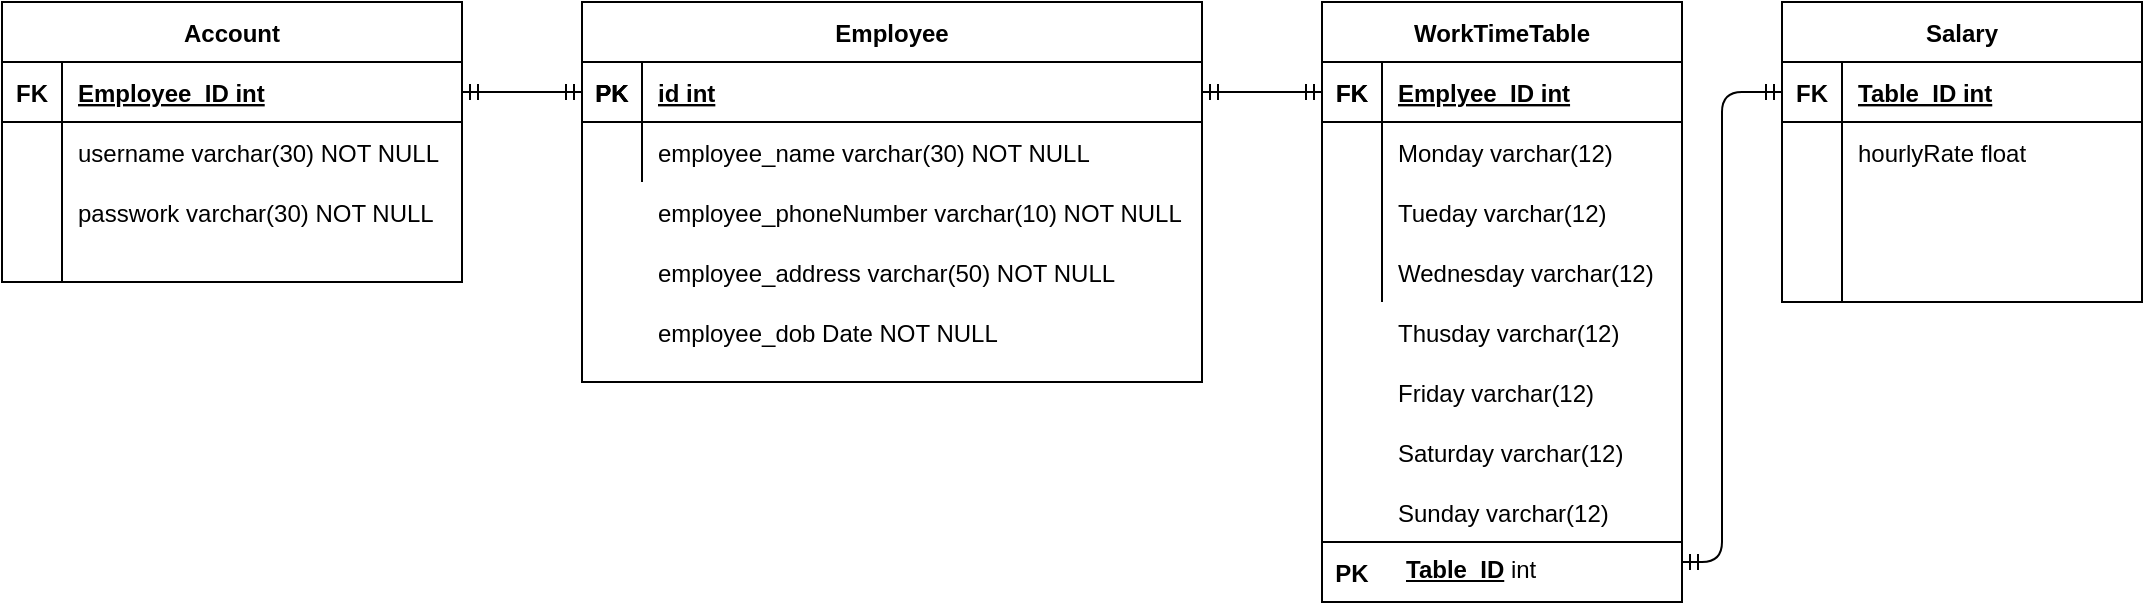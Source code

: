 <mxfile version="13.8.7" type="github">
  <diagram id="R2lEEEUBdFMjLlhIrx00" name="Page-1">
    <mxGraphModel dx="1888" dy="547" grid="1" gridSize="10" guides="1" tooltips="1" connect="1" arrows="1" fold="1" page="1" pageScale="1" pageWidth="850" pageHeight="1100" math="0" shadow="0" extFonts="Permanent Marker^https://fonts.googleapis.com/css?family=Permanent+Marker">
      <root>
        <mxCell id="0" />
        <mxCell id="1" parent="0" />
        <mxCell id="C-vyLk0tnHw3VtMMgP7b-23" value="Employee" style="shape=table;startSize=30;container=1;collapsible=1;childLayout=tableLayout;fixedRows=1;rowLines=0;fontStyle=1;align=center;resizeLast=1;" parent="1" vertex="1">
          <mxGeometry x="-20" y="120" width="310" height="190" as="geometry" />
        </mxCell>
        <mxCell id="C-vyLk0tnHw3VtMMgP7b-24" value="" style="shape=partialRectangle;collapsible=0;dropTarget=0;pointerEvents=0;fillColor=none;points=[[0,0.5],[1,0.5]];portConstraint=eastwest;top=0;left=0;right=0;bottom=1;" parent="C-vyLk0tnHw3VtMMgP7b-23" vertex="1">
          <mxGeometry y="30" width="310" height="30" as="geometry" />
        </mxCell>
        <mxCell id="C-vyLk0tnHw3VtMMgP7b-25" value="PK" style="shape=partialRectangle;overflow=hidden;connectable=0;fillColor=none;top=0;left=0;bottom=0;right=0;fontStyle=1;" parent="C-vyLk0tnHw3VtMMgP7b-24" vertex="1">
          <mxGeometry width="30" height="30" as="geometry" />
        </mxCell>
        <mxCell id="C-vyLk0tnHw3VtMMgP7b-26" value="id int" style="shape=partialRectangle;overflow=hidden;connectable=0;fillColor=none;top=0;left=0;bottom=0;right=0;align=left;spacingLeft=6;fontStyle=5;" parent="C-vyLk0tnHw3VtMMgP7b-24" vertex="1">
          <mxGeometry x="30" width="280" height="30" as="geometry" />
        </mxCell>
        <mxCell id="C-vyLk0tnHw3VtMMgP7b-27" value="" style="shape=partialRectangle;collapsible=0;dropTarget=0;pointerEvents=0;fillColor=none;points=[[0,0.5],[1,0.5]];portConstraint=eastwest;top=0;left=0;right=0;bottom=0;" parent="C-vyLk0tnHw3VtMMgP7b-23" vertex="1">
          <mxGeometry y="60" width="310" height="30" as="geometry" />
        </mxCell>
        <mxCell id="C-vyLk0tnHw3VtMMgP7b-28" value="" style="shape=partialRectangle;overflow=hidden;connectable=0;fillColor=none;top=0;left=0;bottom=0;right=0;" parent="C-vyLk0tnHw3VtMMgP7b-27" vertex="1">
          <mxGeometry width="30" height="30" as="geometry" />
        </mxCell>
        <mxCell id="C-vyLk0tnHw3VtMMgP7b-29" value="employee_name varchar(30) NOT NULL" style="shape=partialRectangle;overflow=hidden;connectable=0;fillColor=none;top=0;left=0;bottom=0;right=0;align=left;spacingLeft=6;" parent="C-vyLk0tnHw3VtMMgP7b-27" vertex="1">
          <mxGeometry x="30" width="280" height="30" as="geometry" />
        </mxCell>
        <mxCell id="t9ZuwWE9Nf1TYpsRSGS5-1" value="employee_phoneNumber varchar(10) NOT NULL" style="shape=partialRectangle;overflow=hidden;connectable=0;fillColor=none;top=0;left=0;bottom=0;right=0;align=left;spacingLeft=6;" vertex="1" parent="1">
          <mxGeometry x="10" y="210" width="280" height="30" as="geometry" />
        </mxCell>
        <mxCell id="t9ZuwWE9Nf1TYpsRSGS5-2" value="employee_address varchar(50) NOT NULL" style="shape=partialRectangle;overflow=hidden;connectable=0;fillColor=none;top=0;left=0;bottom=0;right=0;align=left;spacingLeft=6;" vertex="1" parent="1">
          <mxGeometry x="10" y="240" width="300" height="30" as="geometry" />
        </mxCell>
        <mxCell id="t9ZuwWE9Nf1TYpsRSGS5-3" value="employee_dob Date NOT NULL" style="shape=partialRectangle;overflow=hidden;connectable=0;fillColor=none;top=0;left=0;bottom=0;right=0;align=left;spacingLeft=6;" vertex="1" parent="1">
          <mxGeometry x="10" y="270" width="300" height="30" as="geometry" />
        </mxCell>
        <mxCell id="t9ZuwWE9Nf1TYpsRSGS5-4" value="Account" style="shape=table;startSize=30;container=1;collapsible=1;childLayout=tableLayout;fixedRows=1;rowLines=0;fontStyle=1;align=center;resizeLast=1;" vertex="1" parent="1">
          <mxGeometry x="-310" y="120" width="230" height="140" as="geometry" />
        </mxCell>
        <mxCell id="t9ZuwWE9Nf1TYpsRSGS5-5" value="" style="shape=partialRectangle;collapsible=0;dropTarget=0;pointerEvents=0;fillColor=none;top=0;left=0;bottom=1;right=0;points=[[0,0.5],[1,0.5]];portConstraint=eastwest;" vertex="1" parent="t9ZuwWE9Nf1TYpsRSGS5-4">
          <mxGeometry y="30" width="230" height="30" as="geometry" />
        </mxCell>
        <mxCell id="t9ZuwWE9Nf1TYpsRSGS5-6" value="FK" style="shape=partialRectangle;connectable=0;fillColor=none;top=0;left=0;bottom=0;right=0;fontStyle=1;overflow=hidden;" vertex="1" parent="t9ZuwWE9Nf1TYpsRSGS5-5">
          <mxGeometry width="30" height="30" as="geometry" />
        </mxCell>
        <mxCell id="t9ZuwWE9Nf1TYpsRSGS5-7" value="Employee_ID int" style="shape=partialRectangle;connectable=0;fillColor=none;top=0;left=0;bottom=0;right=0;align=left;spacingLeft=6;fontStyle=5;overflow=hidden;" vertex="1" parent="t9ZuwWE9Nf1TYpsRSGS5-5">
          <mxGeometry x="30" width="200" height="30" as="geometry" />
        </mxCell>
        <mxCell id="t9ZuwWE9Nf1TYpsRSGS5-8" value="" style="shape=partialRectangle;collapsible=0;dropTarget=0;pointerEvents=0;fillColor=none;top=0;left=0;bottom=0;right=0;points=[[0,0.5],[1,0.5]];portConstraint=eastwest;" vertex="1" parent="t9ZuwWE9Nf1TYpsRSGS5-4">
          <mxGeometry y="60" width="230" height="30" as="geometry" />
        </mxCell>
        <mxCell id="t9ZuwWE9Nf1TYpsRSGS5-9" value="" style="shape=partialRectangle;connectable=0;fillColor=none;top=0;left=0;bottom=0;right=0;editable=1;overflow=hidden;" vertex="1" parent="t9ZuwWE9Nf1TYpsRSGS5-8">
          <mxGeometry width="30" height="30" as="geometry" />
        </mxCell>
        <mxCell id="t9ZuwWE9Nf1TYpsRSGS5-10" value="username varchar(30) NOT NULL" style="shape=partialRectangle;connectable=0;fillColor=none;top=0;left=0;bottom=0;right=0;align=left;spacingLeft=6;overflow=hidden;" vertex="1" parent="t9ZuwWE9Nf1TYpsRSGS5-8">
          <mxGeometry x="30" width="200" height="30" as="geometry" />
        </mxCell>
        <mxCell id="t9ZuwWE9Nf1TYpsRSGS5-11" value="" style="shape=partialRectangle;collapsible=0;dropTarget=0;pointerEvents=0;fillColor=none;top=0;left=0;bottom=0;right=0;points=[[0,0.5],[1,0.5]];portConstraint=eastwest;" vertex="1" parent="t9ZuwWE9Nf1TYpsRSGS5-4">
          <mxGeometry y="90" width="230" height="30" as="geometry" />
        </mxCell>
        <mxCell id="t9ZuwWE9Nf1TYpsRSGS5-12" value="" style="shape=partialRectangle;connectable=0;fillColor=none;top=0;left=0;bottom=0;right=0;editable=1;overflow=hidden;" vertex="1" parent="t9ZuwWE9Nf1TYpsRSGS5-11">
          <mxGeometry width="30" height="30" as="geometry" />
        </mxCell>
        <mxCell id="t9ZuwWE9Nf1TYpsRSGS5-13" value="passwork varchar(30) NOT NULL" style="shape=partialRectangle;connectable=0;fillColor=none;top=0;left=0;bottom=0;right=0;align=left;spacingLeft=6;overflow=hidden;" vertex="1" parent="t9ZuwWE9Nf1TYpsRSGS5-11">
          <mxGeometry x="30" width="200" height="30" as="geometry" />
        </mxCell>
        <mxCell id="t9ZuwWE9Nf1TYpsRSGS5-14" value="" style="shape=partialRectangle;collapsible=0;dropTarget=0;pointerEvents=0;fillColor=none;top=0;left=0;bottom=0;right=0;points=[[0,0.5],[1,0.5]];portConstraint=eastwest;" vertex="1" parent="t9ZuwWE9Nf1TYpsRSGS5-4">
          <mxGeometry y="120" width="230" height="20" as="geometry" />
        </mxCell>
        <mxCell id="t9ZuwWE9Nf1TYpsRSGS5-15" value="" style="shape=partialRectangle;connectable=0;fillColor=none;top=0;left=0;bottom=0;right=0;editable=1;overflow=hidden;" vertex="1" parent="t9ZuwWE9Nf1TYpsRSGS5-14">
          <mxGeometry width="30" height="20" as="geometry" />
        </mxCell>
        <mxCell id="t9ZuwWE9Nf1TYpsRSGS5-16" value="" style="shape=partialRectangle;connectable=0;fillColor=none;top=0;left=0;bottom=0;right=0;align=left;spacingLeft=6;overflow=hidden;" vertex="1" parent="t9ZuwWE9Nf1TYpsRSGS5-14">
          <mxGeometry x="30" width="200" height="20" as="geometry" />
        </mxCell>
        <mxCell id="t9ZuwWE9Nf1TYpsRSGS5-17" value="" style="edgeStyle=entityRelationEdgeStyle;fontSize=12;html=1;endArrow=ERmandOne;startArrow=ERmandOne;exitX=1;exitY=0.5;exitDx=0;exitDy=0;entryX=0;entryY=0.5;entryDx=0;entryDy=0;" edge="1" parent="1" source="t9ZuwWE9Nf1TYpsRSGS5-5" target="C-vyLk0tnHw3VtMMgP7b-24">
          <mxGeometry width="100" height="100" relative="1" as="geometry">
            <mxPoint x="-40" y="330" as="sourcePoint" />
            <mxPoint x="60" y="230" as="targetPoint" />
          </mxGeometry>
        </mxCell>
        <mxCell id="t9ZuwWE9Nf1TYpsRSGS5-21" value="WorkTimeTable" style="shape=table;startSize=30;container=1;collapsible=1;childLayout=tableLayout;fixedRows=1;rowLines=0;fontStyle=1;align=center;resizeLast=1;" vertex="1" parent="1">
          <mxGeometry x="350" y="120" width="180" height="300" as="geometry" />
        </mxCell>
        <mxCell id="t9ZuwWE9Nf1TYpsRSGS5-22" value="" style="shape=partialRectangle;collapsible=0;dropTarget=0;pointerEvents=0;fillColor=none;top=0;left=0;bottom=1;right=0;points=[[0,0.5],[1,0.5]];portConstraint=eastwest;" vertex="1" parent="t9ZuwWE9Nf1TYpsRSGS5-21">
          <mxGeometry y="30" width="180" height="30" as="geometry" />
        </mxCell>
        <mxCell id="t9ZuwWE9Nf1TYpsRSGS5-23" value="FK" style="shape=partialRectangle;connectable=0;fillColor=none;top=0;left=0;bottom=0;right=0;fontStyle=1;overflow=hidden;" vertex="1" parent="t9ZuwWE9Nf1TYpsRSGS5-22">
          <mxGeometry width="30" height="30" as="geometry" />
        </mxCell>
        <mxCell id="t9ZuwWE9Nf1TYpsRSGS5-24" value="Emplyee_ID int" style="shape=partialRectangle;connectable=0;fillColor=none;top=0;left=0;bottom=0;right=0;align=left;spacingLeft=6;fontStyle=5;overflow=hidden;" vertex="1" parent="t9ZuwWE9Nf1TYpsRSGS5-22">
          <mxGeometry x="30" width="150" height="30" as="geometry" />
        </mxCell>
        <mxCell id="t9ZuwWE9Nf1TYpsRSGS5-25" value="" style="shape=partialRectangle;collapsible=0;dropTarget=0;pointerEvents=0;fillColor=none;top=0;left=0;bottom=0;right=0;points=[[0,0.5],[1,0.5]];portConstraint=eastwest;" vertex="1" parent="t9ZuwWE9Nf1TYpsRSGS5-21">
          <mxGeometry y="60" width="180" height="30" as="geometry" />
        </mxCell>
        <mxCell id="t9ZuwWE9Nf1TYpsRSGS5-26" value="" style="shape=partialRectangle;connectable=0;fillColor=none;top=0;left=0;bottom=0;right=0;editable=1;overflow=hidden;" vertex="1" parent="t9ZuwWE9Nf1TYpsRSGS5-25">
          <mxGeometry width="30" height="30" as="geometry" />
        </mxCell>
        <mxCell id="t9ZuwWE9Nf1TYpsRSGS5-27" value="Monday varchar(12)" style="shape=partialRectangle;connectable=0;fillColor=none;top=0;left=0;bottom=0;right=0;align=left;spacingLeft=6;overflow=hidden;" vertex="1" parent="t9ZuwWE9Nf1TYpsRSGS5-25">
          <mxGeometry x="30" width="150" height="30" as="geometry" />
        </mxCell>
        <mxCell id="t9ZuwWE9Nf1TYpsRSGS5-28" value="" style="shape=partialRectangle;collapsible=0;dropTarget=0;pointerEvents=0;fillColor=none;top=0;left=0;bottom=0;right=0;points=[[0,0.5],[1,0.5]];portConstraint=eastwest;" vertex="1" parent="t9ZuwWE9Nf1TYpsRSGS5-21">
          <mxGeometry y="90" width="180" height="30" as="geometry" />
        </mxCell>
        <mxCell id="t9ZuwWE9Nf1TYpsRSGS5-29" value="" style="shape=partialRectangle;connectable=0;fillColor=none;top=0;left=0;bottom=0;right=0;editable=1;overflow=hidden;" vertex="1" parent="t9ZuwWE9Nf1TYpsRSGS5-28">
          <mxGeometry width="30" height="30" as="geometry" />
        </mxCell>
        <mxCell id="t9ZuwWE9Nf1TYpsRSGS5-30" value="Tueday varchar(12)" style="shape=partialRectangle;connectable=0;fillColor=none;top=0;left=0;bottom=0;right=0;align=left;spacingLeft=6;overflow=hidden;" vertex="1" parent="t9ZuwWE9Nf1TYpsRSGS5-28">
          <mxGeometry x="30" width="150" height="30" as="geometry" />
        </mxCell>
        <mxCell id="t9ZuwWE9Nf1TYpsRSGS5-31" value="" style="shape=partialRectangle;collapsible=0;dropTarget=0;pointerEvents=0;fillColor=none;top=0;left=0;bottom=0;right=0;points=[[0,0.5],[1,0.5]];portConstraint=eastwest;" vertex="1" parent="t9ZuwWE9Nf1TYpsRSGS5-21">
          <mxGeometry y="120" width="180" height="30" as="geometry" />
        </mxCell>
        <mxCell id="t9ZuwWE9Nf1TYpsRSGS5-32" value="" style="shape=partialRectangle;connectable=0;fillColor=none;top=0;left=0;bottom=0;right=0;editable=1;overflow=hidden;" vertex="1" parent="t9ZuwWE9Nf1TYpsRSGS5-31">
          <mxGeometry width="30" height="30" as="geometry" />
        </mxCell>
        <mxCell id="t9ZuwWE9Nf1TYpsRSGS5-33" value="Wednesday varchar(12)" style="shape=partialRectangle;connectable=0;fillColor=none;top=0;left=0;bottom=0;right=0;align=left;spacingLeft=6;overflow=hidden;" vertex="1" parent="t9ZuwWE9Nf1TYpsRSGS5-31">
          <mxGeometry x="30" width="150" height="30" as="geometry" />
        </mxCell>
        <mxCell id="t9ZuwWE9Nf1TYpsRSGS5-34" value="Thusday varchar(12)" style="shape=partialRectangle;connectable=0;fillColor=none;top=0;left=0;bottom=0;right=0;align=left;spacingLeft=6;overflow=hidden;" vertex="1" parent="1">
          <mxGeometry x="380" y="270" width="150" height="30" as="geometry" />
        </mxCell>
        <mxCell id="t9ZuwWE9Nf1TYpsRSGS5-35" value="Friday varchar(12)" style="shape=partialRectangle;connectable=0;fillColor=none;top=0;left=0;bottom=0;right=0;align=left;spacingLeft=6;overflow=hidden;" vertex="1" parent="1">
          <mxGeometry x="380" y="300" width="150" height="30" as="geometry" />
        </mxCell>
        <mxCell id="t9ZuwWE9Nf1TYpsRSGS5-36" value="Saturday varchar(12)" style="shape=partialRectangle;connectable=0;fillColor=none;top=0;left=0;bottom=0;right=0;align=left;spacingLeft=6;overflow=hidden;" vertex="1" parent="1">
          <mxGeometry x="380" y="330" width="150" height="30" as="geometry" />
        </mxCell>
        <mxCell id="t9ZuwWE9Nf1TYpsRSGS5-37" value="Sunday varchar(12)" style="shape=partialRectangle;connectable=0;fillColor=none;top=0;left=0;bottom=0;right=0;align=left;spacingLeft=6;overflow=hidden;" vertex="1" parent="1">
          <mxGeometry x="380" y="360" width="150" height="30" as="geometry" />
        </mxCell>
        <mxCell id="t9ZuwWE9Nf1TYpsRSGS5-38" value="" style="fontSize=12;html=1;endArrow=ERmandOne;startArrow=ERmandOne;entryX=0;entryY=0.5;entryDx=0;entryDy=0;exitX=1;exitY=0.5;exitDx=0;exitDy=0;" edge="1" parent="1" source="C-vyLk0tnHw3VtMMgP7b-24" target="t9ZuwWE9Nf1TYpsRSGS5-22">
          <mxGeometry width="100" height="100" relative="1" as="geometry">
            <mxPoint x="300" y="165" as="sourcePoint" />
            <mxPoint x="260" y="220" as="targetPoint" />
          </mxGeometry>
        </mxCell>
        <mxCell id="t9ZuwWE9Nf1TYpsRSGS5-40" value="FK" style="shape=partialRectangle;connectable=0;fillColor=none;top=0;left=0;bottom=0;right=0;fontStyle=1;overflow=hidden;" vertex="1" parent="1">
          <mxGeometry x="350" y="150" width="30" height="30" as="geometry" />
        </mxCell>
        <mxCell id="t9ZuwWE9Nf1TYpsRSGS5-43" value="PK" style="shape=partialRectangle;overflow=hidden;connectable=0;fillColor=none;top=0;left=0;bottom=0;right=0;fontStyle=1;" vertex="1" parent="1">
          <mxGeometry x="-20" y="150" width="30" height="30" as="geometry" />
        </mxCell>
        <mxCell id="t9ZuwWE9Nf1TYpsRSGS5-57" value="&lt;b&gt;&lt;u&gt;Table_ID&lt;/u&gt;&lt;/b&gt; int" style="text;whiteSpace=wrap;html=1;" vertex="1" parent="1">
          <mxGeometry x="390" y="390" width="90" height="30" as="geometry" />
        </mxCell>
        <mxCell id="t9ZuwWE9Nf1TYpsRSGS5-58" value="PK" style="shape=partialRectangle;overflow=hidden;connectable=0;fillColor=none;top=0;left=0;bottom=0;right=0;fontStyle=1;" vertex="1" parent="1">
          <mxGeometry x="-20" y="150" width="30" height="30" as="geometry" />
        </mxCell>
        <mxCell id="t9ZuwWE9Nf1TYpsRSGS5-59" value="PK" style="shape=partialRectangle;overflow=hidden;connectable=0;fillColor=none;top=0;left=0;bottom=0;right=0;fontStyle=1;" vertex="1" parent="1">
          <mxGeometry x="350" y="390" width="30" height="30" as="geometry" />
        </mxCell>
        <mxCell id="t9ZuwWE9Nf1TYpsRSGS5-60" value="" style="endArrow=none;html=1;rounded=0;" edge="1" parent="1">
          <mxGeometry relative="1" as="geometry">
            <mxPoint x="350" y="390" as="sourcePoint" />
            <mxPoint x="530" y="390" as="targetPoint" />
          </mxGeometry>
        </mxCell>
        <mxCell id="t9ZuwWE9Nf1TYpsRSGS5-61" value="Salary" style="shape=table;startSize=30;container=1;collapsible=1;childLayout=tableLayout;fixedRows=1;rowLines=0;fontStyle=1;align=center;resizeLast=1;" vertex="1" parent="1">
          <mxGeometry x="580" y="120" width="180" height="150" as="geometry" />
        </mxCell>
        <mxCell id="t9ZuwWE9Nf1TYpsRSGS5-62" value="" style="shape=partialRectangle;collapsible=0;dropTarget=0;pointerEvents=0;fillColor=none;top=0;left=0;bottom=1;right=0;points=[[0,0.5],[1,0.5]];portConstraint=eastwest;" vertex="1" parent="t9ZuwWE9Nf1TYpsRSGS5-61">
          <mxGeometry y="30" width="180" height="30" as="geometry" />
        </mxCell>
        <mxCell id="t9ZuwWE9Nf1TYpsRSGS5-63" value="FK" style="shape=partialRectangle;connectable=0;fillColor=none;top=0;left=0;bottom=0;right=0;fontStyle=1;overflow=hidden;" vertex="1" parent="t9ZuwWE9Nf1TYpsRSGS5-62">
          <mxGeometry width="30" height="30" as="geometry" />
        </mxCell>
        <mxCell id="t9ZuwWE9Nf1TYpsRSGS5-64" value="Table_ID int" style="shape=partialRectangle;connectable=0;fillColor=none;top=0;left=0;bottom=0;right=0;align=left;spacingLeft=6;fontStyle=5;overflow=hidden;" vertex="1" parent="t9ZuwWE9Nf1TYpsRSGS5-62">
          <mxGeometry x="30" width="150" height="30" as="geometry" />
        </mxCell>
        <mxCell id="t9ZuwWE9Nf1TYpsRSGS5-65" value="" style="shape=partialRectangle;collapsible=0;dropTarget=0;pointerEvents=0;fillColor=none;top=0;left=0;bottom=0;right=0;points=[[0,0.5],[1,0.5]];portConstraint=eastwest;" vertex="1" parent="t9ZuwWE9Nf1TYpsRSGS5-61">
          <mxGeometry y="60" width="180" height="30" as="geometry" />
        </mxCell>
        <mxCell id="t9ZuwWE9Nf1TYpsRSGS5-66" value="" style="shape=partialRectangle;connectable=0;fillColor=none;top=0;left=0;bottom=0;right=0;editable=1;overflow=hidden;" vertex="1" parent="t9ZuwWE9Nf1TYpsRSGS5-65">
          <mxGeometry width="30" height="30" as="geometry" />
        </mxCell>
        <mxCell id="t9ZuwWE9Nf1TYpsRSGS5-67" value="hourlyRate float" style="shape=partialRectangle;connectable=0;fillColor=none;top=0;left=0;bottom=0;right=0;align=left;spacingLeft=6;overflow=hidden;" vertex="1" parent="t9ZuwWE9Nf1TYpsRSGS5-65">
          <mxGeometry x="30" width="150" height="30" as="geometry" />
        </mxCell>
        <mxCell id="t9ZuwWE9Nf1TYpsRSGS5-68" value="" style="shape=partialRectangle;collapsible=0;dropTarget=0;pointerEvents=0;fillColor=none;top=0;left=0;bottom=0;right=0;points=[[0,0.5],[1,0.5]];portConstraint=eastwest;" vertex="1" parent="t9ZuwWE9Nf1TYpsRSGS5-61">
          <mxGeometry y="90" width="180" height="30" as="geometry" />
        </mxCell>
        <mxCell id="t9ZuwWE9Nf1TYpsRSGS5-69" value="" style="shape=partialRectangle;connectable=0;fillColor=none;top=0;left=0;bottom=0;right=0;editable=1;overflow=hidden;" vertex="1" parent="t9ZuwWE9Nf1TYpsRSGS5-68">
          <mxGeometry width="30" height="30" as="geometry" />
        </mxCell>
        <mxCell id="t9ZuwWE9Nf1TYpsRSGS5-70" value="" style="shape=partialRectangle;connectable=0;fillColor=none;top=0;left=0;bottom=0;right=0;align=left;spacingLeft=6;overflow=hidden;" vertex="1" parent="t9ZuwWE9Nf1TYpsRSGS5-68">
          <mxGeometry x="30" width="150" height="30" as="geometry" />
        </mxCell>
        <mxCell id="t9ZuwWE9Nf1TYpsRSGS5-71" value="" style="shape=partialRectangle;collapsible=0;dropTarget=0;pointerEvents=0;fillColor=none;top=0;left=0;bottom=0;right=0;points=[[0,0.5],[1,0.5]];portConstraint=eastwest;" vertex="1" parent="t9ZuwWE9Nf1TYpsRSGS5-61">
          <mxGeometry y="120" width="180" height="30" as="geometry" />
        </mxCell>
        <mxCell id="t9ZuwWE9Nf1TYpsRSGS5-72" value="" style="shape=partialRectangle;connectable=0;fillColor=none;top=0;left=0;bottom=0;right=0;editable=1;overflow=hidden;" vertex="1" parent="t9ZuwWE9Nf1TYpsRSGS5-71">
          <mxGeometry width="30" height="30" as="geometry" />
        </mxCell>
        <mxCell id="t9ZuwWE9Nf1TYpsRSGS5-73" value="" style="shape=partialRectangle;connectable=0;fillColor=none;top=0;left=0;bottom=0;right=0;align=left;spacingLeft=6;overflow=hidden;" vertex="1" parent="t9ZuwWE9Nf1TYpsRSGS5-71">
          <mxGeometry x="30" width="150" height="30" as="geometry" />
        </mxCell>
        <mxCell id="t9ZuwWE9Nf1TYpsRSGS5-74" value="" style="fontSize=12;html=1;endArrow=ERmandOne;startArrow=ERmandOne;entryX=0;entryY=0.5;entryDx=0;entryDy=0;edgeStyle=orthogonalEdgeStyle;" edge="1" parent="1" target="t9ZuwWE9Nf1TYpsRSGS5-62">
          <mxGeometry width="100" height="100" relative="1" as="geometry">
            <mxPoint x="530" y="400" as="sourcePoint" />
            <mxPoint x="750" y="170" as="targetPoint" />
            <Array as="points">
              <mxPoint x="550" y="400" />
              <mxPoint x="550" y="165" />
            </Array>
          </mxGeometry>
        </mxCell>
      </root>
    </mxGraphModel>
  </diagram>
</mxfile>
